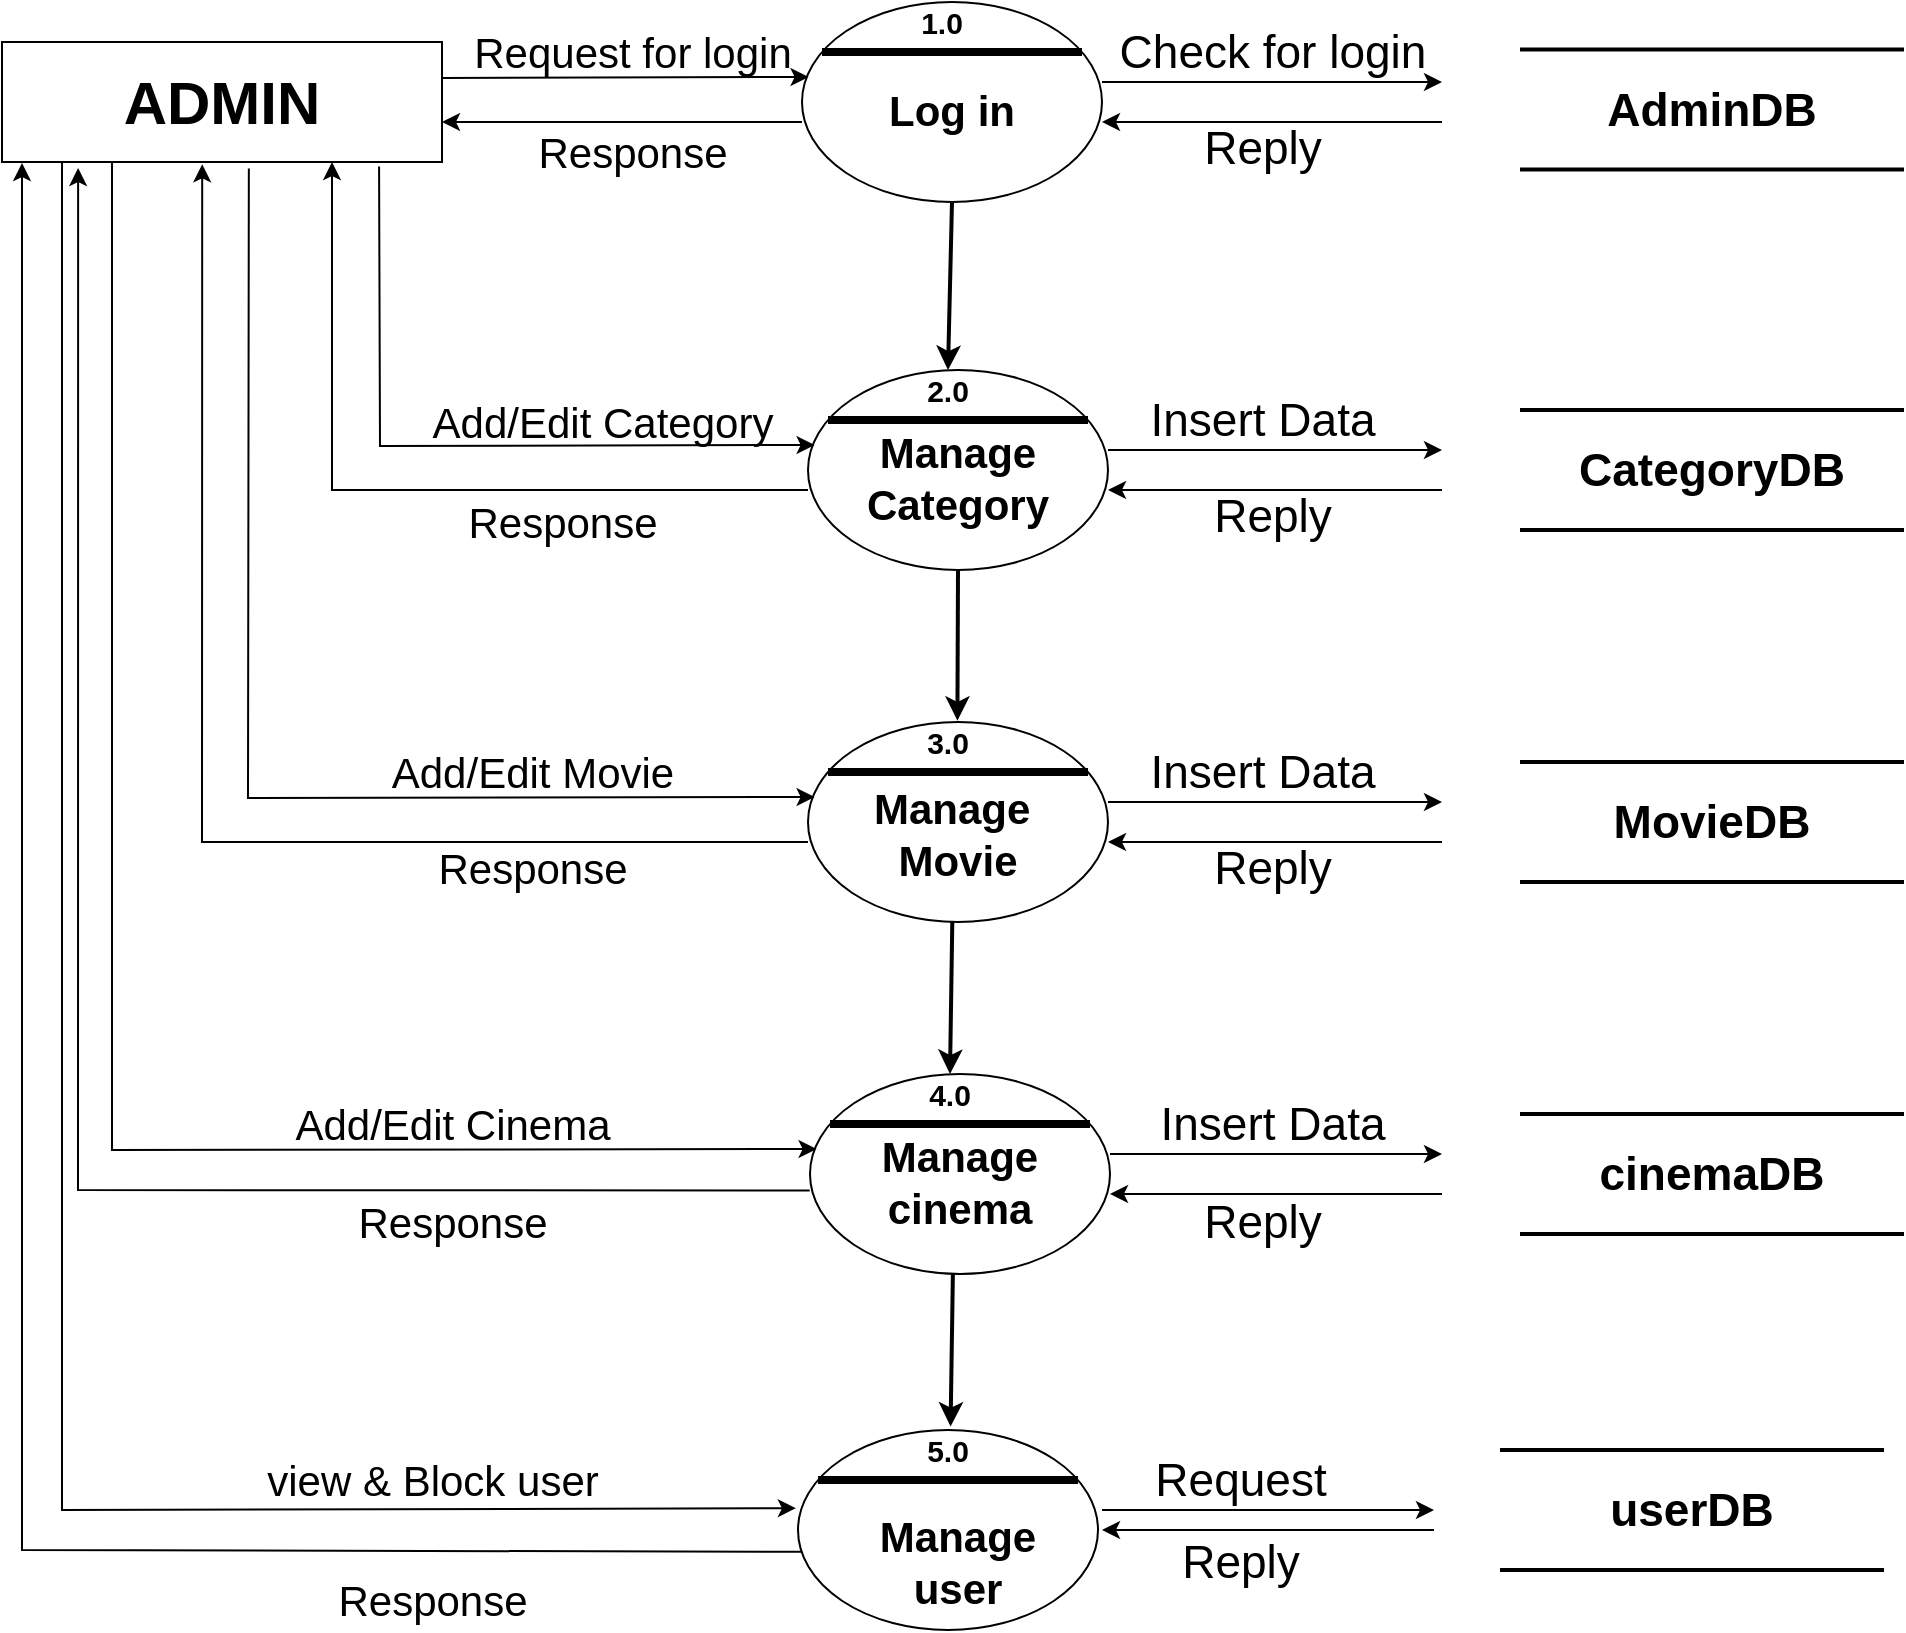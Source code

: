 <mxfile version="16.5.3" type="google"><diagram name="Page-1" id="8ce9d11a-91a2-4d17-14d8-a56ed91bf033"><mxGraphModel dx="1730" dy="815" grid="1" gridSize="10" guides="1" tooltips="1" connect="1" arrows="1" fold="1" page="1" pageScale="1" pageWidth="1100" pageHeight="850" background="none" math="0" shadow="0"><root><mxCell id="0"/><mxCell id="1" parent="0"/><mxCell id="7LS0j4JChtvnkPmOGhUi-42" value="" style="ellipse;whiteSpace=wrap;html=1;" parent="1" vertex="1"><mxGeometry x="480" y="86" width="150" height="100" as="geometry"/></mxCell><mxCell id="7LS0j4JChtvnkPmOGhUi-43" value="Log in" style="text;html=1;strokeColor=none;fillColor=none;align=center;verticalAlign=middle;whiteSpace=wrap;rounded=0;fontSize=21;fontStyle=1" parent="1" vertex="1"><mxGeometry x="490" y="106" width="130" height="67.5" as="geometry"/></mxCell><mxCell id="7LS0j4JChtvnkPmOGhUi-44" value="" style="line;strokeWidth=4;html=1;perimeter=backbonePerimeter;points=[];outlineConnect=0;fontSize=21;" parent="1" vertex="1"><mxGeometry x="490" y="106" width="130" height="10" as="geometry"/></mxCell><mxCell id="7LS0j4JChtvnkPmOGhUi-45" value="1.0" style="text;html=1;strokeColor=none;fillColor=none;align=center;verticalAlign=middle;whiteSpace=wrap;rounded=0;fontSize=15;fontStyle=1" parent="1" vertex="1"><mxGeometry x="525" y="86" width="50" height="20" as="geometry"/></mxCell><mxCell id="7LS0j4JChtvnkPmOGhUi-46" value="" style="endArrow=classic;html=1;rounded=0;fontSize=15;entryX=0.022;entryY=0.375;entryDx=0;entryDy=0;entryPerimeter=0;" parent="1" target="7LS0j4JChtvnkPmOGhUi-42" edge="1"><mxGeometry width="50" height="50" relative="1" as="geometry"><mxPoint x="300" y="124" as="sourcePoint"/><mxPoint x="470" y="116" as="targetPoint"/></mxGeometry></mxCell><mxCell id="7LS0j4JChtvnkPmOGhUi-47" value="" style="endArrow=classic;html=1;rounded=0;fontSize=15;" parent="1" edge="1"><mxGeometry width="50" height="50" relative="1" as="geometry"><mxPoint x="800" y="146" as="sourcePoint"/><mxPoint x="630" y="146.0" as="targetPoint"/></mxGeometry></mxCell><mxCell id="7LS0j4JChtvnkPmOGhUi-48" value="" style="endArrow=classic;html=1;rounded=0;fontSize=15;" parent="1" edge="1"><mxGeometry width="50" height="50" relative="1" as="geometry"><mxPoint x="630" y="126" as="sourcePoint"/><mxPoint x="800" y="126" as="targetPoint"/></mxGeometry></mxCell><mxCell id="7LS0j4JChtvnkPmOGhUi-49" value="" style="endArrow=classic;html=1;rounded=0;fontSize=15;" parent="1" edge="1"><mxGeometry width="50" height="50" relative="1" as="geometry"><mxPoint x="480" y="146.0" as="sourcePoint"/><mxPoint x="300" y="146" as="targetPoint"/></mxGeometry></mxCell><mxCell id="7LS0j4JChtvnkPmOGhUi-97" value="" style="ellipse;whiteSpace=wrap;html=1;" parent="1" vertex="1"><mxGeometry x="483" y="270" width="150" height="100" as="geometry"/></mxCell><mxCell id="7LS0j4JChtvnkPmOGhUi-98" value="Manage Category" style="text;html=1;strokeColor=none;fillColor=none;align=center;verticalAlign=middle;whiteSpace=wrap;rounded=0;fontSize=21;fontStyle=1" parent="1" vertex="1"><mxGeometry x="493" y="290" width="130" height="67.5" as="geometry"/></mxCell><mxCell id="7LS0j4JChtvnkPmOGhUi-99" value="" style="line;strokeWidth=4;html=1;perimeter=backbonePerimeter;points=[];outlineConnect=0;fontSize=21;" parent="1" vertex="1"><mxGeometry x="493" y="290" width="130" height="10" as="geometry"/></mxCell><mxCell id="7LS0j4JChtvnkPmOGhUi-100" value="2.0" style="text;html=1;strokeColor=none;fillColor=none;align=center;verticalAlign=middle;whiteSpace=wrap;rounded=0;fontSize=15;fontStyle=1" parent="1" vertex="1"><mxGeometry x="528" y="270" width="50" height="20" as="geometry"/></mxCell><mxCell id="7LS0j4JChtvnkPmOGhUi-101" value="" style="endArrow=classic;html=1;rounded=0;fontSize=15;entryX=0.022;entryY=0.375;entryDx=0;entryDy=0;entryPerimeter=0;exitX=0.857;exitY=1.037;exitDx=0;exitDy=0;exitPerimeter=0;" parent="1" source="7LS0j4JChtvnkPmOGhUi-121" target="7LS0j4JChtvnkPmOGhUi-97" edge="1"><mxGeometry width="50" height="50" relative="1" as="geometry"><mxPoint x="300" y="166" as="sourcePoint"/><mxPoint x="473" y="300" as="targetPoint"/><Array as="points"><mxPoint x="269" y="308"/></Array></mxGeometry></mxCell><mxCell id="7LS0j4JChtvnkPmOGhUi-102" value="" style="endArrow=classic;html=1;rounded=0;fontSize=15;" parent="1" edge="1"><mxGeometry width="50" height="50" relative="1" as="geometry"><mxPoint x="800" y="330" as="sourcePoint"/><mxPoint x="633" y="330.0" as="targetPoint"/></mxGeometry></mxCell><mxCell id="7LS0j4JChtvnkPmOGhUi-103" value="" style="endArrow=classic;html=1;rounded=0;fontSize=15;" parent="1" edge="1"><mxGeometry width="50" height="50" relative="1" as="geometry"><mxPoint x="633" y="310.0" as="sourcePoint"/><mxPoint x="800" y="310" as="targetPoint"/></mxGeometry></mxCell><mxCell id="7LS0j4JChtvnkPmOGhUi-104" value="" style="endArrow=classic;html=1;rounded=0;fontSize=15;entryX=0.75;entryY=1;entryDx=0;entryDy=0;" parent="1" target="7LS0j4JChtvnkPmOGhUi-121" edge="1"><mxGeometry width="50" height="50" relative="1" as="geometry"><mxPoint x="483" y="330.0" as="sourcePoint"/><mxPoint x="393" y="330.0" as="targetPoint"/><Array as="points"><mxPoint x="245" y="330"/></Array></mxGeometry></mxCell><mxCell id="7LS0j4JChtvnkPmOGhUi-105" value="" style="ellipse;whiteSpace=wrap;html=1;" parent="1" vertex="1"><mxGeometry x="483" y="446" width="150" height="100" as="geometry"/></mxCell><mxCell id="7LS0j4JChtvnkPmOGhUi-106" value="Manage&amp;nbsp;&lt;br&gt;Movie" style="text;html=1;strokeColor=none;fillColor=none;align=center;verticalAlign=middle;whiteSpace=wrap;rounded=0;fontSize=21;fontStyle=1" parent="1" vertex="1"><mxGeometry x="503" y="469.5" width="110" height="64" as="geometry"/></mxCell><mxCell id="7LS0j4JChtvnkPmOGhUi-107" value="" style="line;strokeWidth=4;html=1;perimeter=backbonePerimeter;points=[];outlineConnect=0;fontSize=21;" parent="1" vertex="1"><mxGeometry x="493" y="466" width="130" height="10" as="geometry"/></mxCell><mxCell id="7LS0j4JChtvnkPmOGhUi-108" value="3.0" style="text;html=1;strokeColor=none;fillColor=none;align=center;verticalAlign=middle;whiteSpace=wrap;rounded=0;fontSize=15;fontStyle=1" parent="1" vertex="1"><mxGeometry x="528" y="446" width="50" height="20" as="geometry"/></mxCell><mxCell id="7LS0j4JChtvnkPmOGhUi-109" value="" style="endArrow=classic;html=1;rounded=0;fontSize=15;entryX=0.022;entryY=0.375;entryDx=0;entryDy=0;entryPerimeter=0;exitX=0.561;exitY=1.054;exitDx=0;exitDy=0;exitPerimeter=0;" parent="1" source="7LS0j4JChtvnkPmOGhUi-121" target="7LS0j4JChtvnkPmOGhUi-105" edge="1"><mxGeometry width="50" height="50" relative="1" as="geometry"><mxPoint x="393" y="484" as="sourcePoint"/><mxPoint x="473" y="476" as="targetPoint"/><Array as="points"><mxPoint x="203" y="484"/></Array></mxGeometry></mxCell><mxCell id="7LS0j4JChtvnkPmOGhUi-110" value="" style="endArrow=classic;html=1;rounded=0;fontSize=15;" parent="1" edge="1"><mxGeometry width="50" height="50" relative="1" as="geometry"><mxPoint x="800" y="506" as="sourcePoint"/><mxPoint x="633" y="506.0" as="targetPoint"/></mxGeometry></mxCell><mxCell id="7LS0j4JChtvnkPmOGhUi-111" value="" style="endArrow=classic;html=1;rounded=0;fontSize=15;" parent="1" edge="1"><mxGeometry width="50" height="50" relative="1" as="geometry"><mxPoint x="633" y="486.0" as="sourcePoint"/><mxPoint x="800" y="486" as="targetPoint"/></mxGeometry></mxCell><mxCell id="7LS0j4JChtvnkPmOGhUi-112" value="" style="endArrow=classic;html=1;rounded=0;fontSize=15;entryX=0.455;entryY=1.019;entryDx=0;entryDy=0;entryPerimeter=0;" parent="1" target="7LS0j4JChtvnkPmOGhUi-121" edge="1"><mxGeometry width="50" height="50" relative="1" as="geometry"><mxPoint x="483" y="506.0" as="sourcePoint"/><mxPoint x="393" y="506.0" as="targetPoint"/><Array as="points"><mxPoint x="180" y="506"/></Array></mxGeometry></mxCell><mxCell id="7LS0j4JChtvnkPmOGhUi-113" value="" style="ellipse;whiteSpace=wrap;html=1;" parent="1" vertex="1"><mxGeometry x="484" y="622" width="150" height="100" as="geometry"/></mxCell><mxCell id="7LS0j4JChtvnkPmOGhUi-114" value="Manage cinema" style="text;html=1;strokeColor=none;fillColor=none;align=center;verticalAlign=middle;whiteSpace=wrap;rounded=0;fontSize=21;fontStyle=1" parent="1" vertex="1"><mxGeometry x="494" y="642" width="130" height="67.5" as="geometry"/></mxCell><mxCell id="7LS0j4JChtvnkPmOGhUi-115" value="" style="line;strokeWidth=4;html=1;perimeter=backbonePerimeter;points=[];outlineConnect=0;fontSize=21;" parent="1" vertex="1"><mxGeometry x="494" y="642" width="130" height="10" as="geometry"/></mxCell><mxCell id="7LS0j4JChtvnkPmOGhUi-116" value="4.0" style="text;html=1;strokeColor=none;fillColor=none;align=center;verticalAlign=middle;whiteSpace=wrap;rounded=0;fontSize=15;fontStyle=1" parent="1" vertex="1"><mxGeometry x="529" y="622" width="50" height="20" as="geometry"/></mxCell><mxCell id="7LS0j4JChtvnkPmOGhUi-117" value="" style="endArrow=classic;html=1;rounded=0;fontSize=15;entryX=0.022;entryY=0.375;entryDx=0;entryDy=0;entryPerimeter=0;exitX=0.25;exitY=1;exitDx=0;exitDy=0;" parent="1" source="7LS0j4JChtvnkPmOGhUi-121" target="7LS0j4JChtvnkPmOGhUi-113" edge="1"><mxGeometry width="50" height="50" relative="1" as="geometry"><mxPoint x="394" y="660" as="sourcePoint"/><mxPoint x="474" y="652" as="targetPoint"/><Array as="points"><mxPoint x="135" y="660"/></Array></mxGeometry></mxCell><mxCell id="7LS0j4JChtvnkPmOGhUi-118" value="" style="endArrow=classic;html=1;rounded=0;fontSize=15;" parent="1" edge="1"><mxGeometry width="50" height="50" relative="1" as="geometry"><mxPoint x="800" y="682" as="sourcePoint"/><mxPoint x="634" y="682.0" as="targetPoint"/></mxGeometry></mxCell><mxCell id="7LS0j4JChtvnkPmOGhUi-119" value="" style="endArrow=classic;html=1;rounded=0;fontSize=15;" parent="1" edge="1"><mxGeometry width="50" height="50" relative="1" as="geometry"><mxPoint x="634" y="662.0" as="sourcePoint"/><mxPoint x="800" y="662" as="targetPoint"/></mxGeometry></mxCell><mxCell id="7LS0j4JChtvnkPmOGhUi-120" value="" style="endArrow=classic;html=1;rounded=0;fontSize=15;entryX=0.173;entryY=1.05;entryDx=0;entryDy=0;entryPerimeter=0;exitX=-0.001;exitY=0.583;exitDx=0;exitDy=0;exitPerimeter=0;" parent="1" target="7LS0j4JChtvnkPmOGhUi-121" edge="1" source="7LS0j4JChtvnkPmOGhUi-113"><mxGeometry width="50" height="50" relative="1" as="geometry"><mxPoint x="484" y="682.0" as="sourcePoint"/><mxPoint x="90" y="170" as="targetPoint"/><Array as="points"><mxPoint x="118" y="680"/></Array></mxGeometry></mxCell><mxCell id="7LS0j4JChtvnkPmOGhUi-121" value="" style="rounded=0;whiteSpace=wrap;html=1;fontSize=12;" parent="1" vertex="1"><mxGeometry x="80" y="106" width="220" height="60" as="geometry"/></mxCell><mxCell id="7LS0j4JChtvnkPmOGhUi-122" value="ADMIN" style="text;html=1;strokeColor=none;fillColor=none;align=center;verticalAlign=middle;whiteSpace=wrap;rounded=0;fontSize=30;fontStyle=1" parent="1" vertex="1"><mxGeometry x="90" y="116" width="200" height="40" as="geometry"/></mxCell><mxCell id="7LS0j4JChtvnkPmOGhUi-124" value="&lt;font style=&quot;font-size: 23px;&quot;&gt;AdminDB&lt;/font&gt;" style="shape=partialRectangle;whiteSpace=wrap;html=1;left=0;right=0;fillColor=none;fontSize=23;fontStyle=1;verticalAlign=middle;horizontal=1;spacing=2;labelBorderColor=none;strokeWidth=2;" parent="1" vertex="1"><mxGeometry x="840" y="109.75" width="190" height="60" as="geometry"/></mxCell><mxCell id="7LS0j4JChtvnkPmOGhUi-125" value="CategoryDB" style="shape=partialRectangle;whiteSpace=wrap;html=1;left=0;right=0;fillColor=none;fontSize=23;fontStyle=1;verticalAlign=middle;horizontal=1;spacing=2;labelBorderColor=none;strokeWidth=2;" parent="1" vertex="1"><mxGeometry x="840" y="290" width="190" height="60" as="geometry"/></mxCell><mxCell id="7LS0j4JChtvnkPmOGhUi-126" value="MovieDB" style="shape=partialRectangle;whiteSpace=wrap;html=1;left=0;right=0;fillColor=none;fontSize=23;fontStyle=1;verticalAlign=middle;horizontal=1;spacing=2;labelBorderColor=none;strokeWidth=2;" parent="1" vertex="1"><mxGeometry x="840" y="466" width="190" height="60" as="geometry"/></mxCell><mxCell id="7LS0j4JChtvnkPmOGhUi-127" value="cinemaDB" style="shape=partialRectangle;whiteSpace=wrap;html=1;left=0;right=0;fillColor=none;fontSize=23;fontStyle=1;verticalAlign=middle;horizontal=1;spacing=2;labelBorderColor=none;strokeWidth=2;" parent="1" vertex="1"><mxGeometry x="840" y="642" width="190" height="60" as="geometry"/></mxCell><mxCell id="7LS0j4JChtvnkPmOGhUi-132" value="Check for login" style="text;html=1;align=center;verticalAlign=middle;resizable=0;points=[];autosize=1;strokeColor=none;fillColor=none;fontSize=23;" parent="1" vertex="1"><mxGeometry x="630" y="96" width="170" height="30" as="geometry"/></mxCell><mxCell id="7LS0j4JChtvnkPmOGhUi-134" value="Reply" style="text;html=1;align=center;verticalAlign=middle;resizable=0;points=[];autosize=1;strokeColor=none;fillColor=none;fontSize=23;" parent="1" vertex="1"><mxGeometry x="675" y="143.5" width="70" height="30" as="geometry"/></mxCell><mxCell id="7LS0j4JChtvnkPmOGhUi-135" value="Insert Data" style="text;html=1;align=center;verticalAlign=middle;resizable=0;points=[];autosize=1;strokeColor=none;fillColor=none;fontSize=23;" parent="1" vertex="1"><mxGeometry x="645" y="280" width="130" height="30" as="geometry"/></mxCell><mxCell id="7LS0j4JChtvnkPmOGhUi-136" value="Reply" style="text;html=1;align=center;verticalAlign=middle;resizable=0;points=[];autosize=1;strokeColor=none;fillColor=none;fontSize=23;" parent="1" vertex="1"><mxGeometry x="680" y="327.5" width="70" height="30" as="geometry"/></mxCell><mxCell id="7LS0j4JChtvnkPmOGhUi-139" value="Insert Data" style="text;html=1;align=center;verticalAlign=middle;resizable=0;points=[];autosize=1;strokeColor=none;fillColor=none;fontSize=23;" parent="1" vertex="1"><mxGeometry x="645" y="456" width="130" height="30" as="geometry"/></mxCell><mxCell id="7LS0j4JChtvnkPmOGhUi-140" value="Reply" style="text;html=1;align=center;verticalAlign=middle;resizable=0;points=[];autosize=1;strokeColor=none;fillColor=none;fontSize=23;" parent="1" vertex="1"><mxGeometry x="680" y="503.5" width="70" height="30" as="geometry"/></mxCell><mxCell id="7LS0j4JChtvnkPmOGhUi-141" value="Insert Data" style="text;html=1;align=center;verticalAlign=middle;resizable=0;points=[];autosize=1;strokeColor=none;fillColor=none;fontSize=23;" parent="1" vertex="1"><mxGeometry x="650" y="632" width="130" height="30" as="geometry"/></mxCell><mxCell id="7LS0j4JChtvnkPmOGhUi-142" value="Reply" style="text;html=1;align=center;verticalAlign=middle;resizable=0;points=[];autosize=1;strokeColor=none;fillColor=none;fontSize=23;" parent="1" vertex="1"><mxGeometry x="675" y="681" width="70" height="30" as="geometry"/></mxCell><mxCell id="7LS0j4JChtvnkPmOGhUi-143" value="Request for login" style="text;html=1;align=center;verticalAlign=middle;resizable=0;points=[];autosize=1;strokeColor=none;fillColor=none;fontSize=21;" parent="1" vertex="1"><mxGeometry x="310" y="96" width="170" height="30" as="geometry"/></mxCell><mxCell id="7LS0j4JChtvnkPmOGhUi-144" value="Response" style="text;html=1;align=center;verticalAlign=middle;resizable=0;points=[];autosize=1;strokeColor=none;fillColor=none;fontSize=21;" parent="1" vertex="1"><mxGeometry x="340" y="146" width="110" height="30" as="geometry"/></mxCell><mxCell id="7LS0j4JChtvnkPmOGhUi-147" value="Add/Edit Category" style="text;html=1;align=center;verticalAlign=middle;resizable=0;points=[];autosize=1;strokeColor=none;fillColor=none;fontSize=21;" parent="1" vertex="1"><mxGeometry x="285" y="281" width="190" height="30" as="geometry"/></mxCell><mxCell id="7LS0j4JChtvnkPmOGhUi-148" value="Response" style="text;html=1;align=center;verticalAlign=middle;resizable=0;points=[];autosize=1;strokeColor=none;fillColor=none;fontSize=21;" parent="1" vertex="1"><mxGeometry x="305" y="331" width="110" height="30" as="geometry"/></mxCell><mxCell id="7LS0j4JChtvnkPmOGhUi-149" value="Add/Edit Movie" style="text;html=1;align=center;verticalAlign=middle;resizable=0;points=[];autosize=1;strokeColor=none;fillColor=none;fontSize=21;" parent="1" vertex="1"><mxGeometry x="265" y="456" width="160" height="30" as="geometry"/></mxCell><mxCell id="7LS0j4JChtvnkPmOGhUi-150" value="Response" style="text;html=1;align=center;verticalAlign=middle;resizable=0;points=[];autosize=1;strokeColor=none;fillColor=none;fontSize=21;" parent="1" vertex="1"><mxGeometry x="290" y="503.5" width="110" height="30" as="geometry"/></mxCell><mxCell id="7LS0j4JChtvnkPmOGhUi-151" value="Add/Edit Cinema" style="text;html=1;align=center;verticalAlign=middle;resizable=0;points=[];autosize=1;strokeColor=none;fillColor=none;fontSize=21;" parent="1" vertex="1"><mxGeometry x="220" y="632" width="170" height="30" as="geometry"/></mxCell><mxCell id="7LS0j4JChtvnkPmOGhUi-152" value="Response" style="text;html=1;align=center;verticalAlign=middle;resizable=0;points=[];autosize=1;strokeColor=none;fillColor=none;fontSize=21;" parent="1" vertex="1"><mxGeometry x="250" y="681" width="110" height="30" as="geometry"/></mxCell><mxCell id="PsRP6glq9-kzLaCpCllH-1" value="" style="endArrow=classic;html=1;rounded=0;strokeWidth=2;entryX=0.5;entryY=0;entryDx=0;entryDy=0;exitX=0.5;exitY=1;exitDx=0;exitDy=0;" parent="1" source="7LS0j4JChtvnkPmOGhUi-42" target="7LS0j4JChtvnkPmOGhUi-100" edge="1"><mxGeometry width="50" height="50" relative="1" as="geometry"><mxPoint x="553" y="190" as="sourcePoint"/><mxPoint x="840" y="450" as="targetPoint"/></mxGeometry></mxCell><mxCell id="PsRP6glq9-kzLaCpCllH-2" value="" style="endArrow=classic;html=1;rounded=0;strokeWidth=2;exitX=0.5;exitY=1;exitDx=0;exitDy=0;entryX=0.594;entryY=-0.033;entryDx=0;entryDy=0;entryPerimeter=0;" parent="1" source="7LS0j4JChtvnkPmOGhUi-97" target="7LS0j4JChtvnkPmOGhUi-108" edge="1"><mxGeometry width="50" height="50" relative="1" as="geometry"><mxPoint x="690" y="450" as="sourcePoint"/><mxPoint x="558" y="440" as="targetPoint"/></mxGeometry></mxCell><mxCell id="PsRP6glq9-kzLaCpCllH-3" value="" style="endArrow=classic;html=1;rounded=0;strokeWidth=2;exitX=0.481;exitY=0.997;exitDx=0;exitDy=0;exitPerimeter=0;entryX=0.5;entryY=0;entryDx=0;entryDy=0;" parent="1" source="7LS0j4JChtvnkPmOGhUi-105" target="7LS0j4JChtvnkPmOGhUi-116" edge="1"><mxGeometry width="50" height="50" relative="1" as="geometry"><mxPoint x="620" y="580" as="sourcePoint"/><mxPoint x="555" y="620" as="targetPoint"/></mxGeometry></mxCell><mxCell id="iePQIj9AsEuRvchZcTYw-1" value="" style="endArrow=classic;html=1;rounded=0;fontSize=15;exitX=0.016;exitY=0.609;exitDx=0;exitDy=0;exitPerimeter=0;" edge="1" parent="1" source="iePQIj9AsEuRvchZcTYw-2"><mxGeometry width="50" height="50" relative="1" as="geometry"><mxPoint x="450" y="836.5" as="sourcePoint"/><mxPoint x="90" y="166.5" as="targetPoint"/><Array as="points"><mxPoint x="90" y="860"/></Array></mxGeometry></mxCell><mxCell id="iePQIj9AsEuRvchZcTYw-2" value="" style="ellipse;whiteSpace=wrap;html=1;" vertex="1" parent="1"><mxGeometry x="478" y="800" width="150" height="100" as="geometry"/></mxCell><mxCell id="iePQIj9AsEuRvchZcTYw-3" value="" style="endArrow=classic;html=1;rounded=0;strokeWidth=2;exitX=0.481;exitY=0.997;exitDx=0;exitDy=0;exitPerimeter=0;entryX=0.5;entryY=0;entryDx=0;entryDy=0;" edge="1" parent="1"><mxGeometry width="50" height="50" relative="1" as="geometry"><mxPoint x="555.44" y="722" as="sourcePoint"/><mxPoint x="554.29" y="798.3" as="targetPoint"/></mxGeometry></mxCell><mxCell id="iePQIj9AsEuRvchZcTYw-5" value="5.0" style="text;html=1;strokeColor=none;fillColor=none;align=center;verticalAlign=middle;whiteSpace=wrap;rounded=0;fontSize=15;fontStyle=1" vertex="1" parent="1"><mxGeometry x="528" y="800" width="50" height="20" as="geometry"/></mxCell><mxCell id="iePQIj9AsEuRvchZcTYw-6" value="Manage user" style="text;html=1;strokeColor=none;fillColor=none;align=center;verticalAlign=middle;whiteSpace=wrap;rounded=0;fontSize=21;fontStyle=1" vertex="1" parent="1"><mxGeometry x="493" y="832.5" width="130" height="67.5" as="geometry"/></mxCell><mxCell id="iePQIj9AsEuRvchZcTYw-7" value="" style="line;strokeWidth=4;html=1;perimeter=backbonePerimeter;points=[];outlineConnect=0;fontSize=21;" vertex="1" parent="1"><mxGeometry x="488" y="820" width="130" height="10" as="geometry"/></mxCell><mxCell id="iePQIj9AsEuRvchZcTYw-8" value="" style="endArrow=classic;html=1;rounded=0;fontSize=15;exitX=0.25;exitY=1;exitDx=0;exitDy=0;entryX=-0.007;entryY=0.391;entryDx=0;entryDy=0;entryPerimeter=0;" edge="1" parent="1" target="iePQIj9AsEuRvchZcTYw-2"><mxGeometry width="50" height="50" relative="1" as="geometry"><mxPoint x="110" y="166" as="sourcePoint"/><mxPoint x="470" y="840" as="targetPoint"/><Array as="points"><mxPoint x="110" y="840"/></Array></mxGeometry></mxCell><mxCell id="iePQIj9AsEuRvchZcTYw-9" value="view &amp;amp; Block user" style="text;html=1;align=center;verticalAlign=middle;resizable=0;points=[];autosize=1;strokeColor=none;fillColor=none;fontSize=21;" vertex="1" parent="1"><mxGeometry x="205" y="810" width="180" height="30" as="geometry"/></mxCell><mxCell id="iePQIj9AsEuRvchZcTYw-10" value="Response" style="text;html=1;align=center;verticalAlign=middle;resizable=0;points=[];autosize=1;strokeColor=none;fillColor=none;fontSize=21;" vertex="1" parent="1"><mxGeometry x="240" y="870" width="110" height="30" as="geometry"/></mxCell><mxCell id="iePQIj9AsEuRvchZcTYw-12" value="Request" style="text;html=1;align=center;verticalAlign=middle;resizable=0;points=[];autosize=1;strokeColor=none;fillColor=none;fontSize=23;" vertex="1" parent="1"><mxGeometry x="649" y="810" width="100" height="30" as="geometry"/></mxCell><mxCell id="iePQIj9AsEuRvchZcTYw-13" value="" style="endArrow=classic;html=1;rounded=0;fontSize=15;" edge="1" parent="1"><mxGeometry width="50" height="50" relative="1" as="geometry"><mxPoint x="630" y="840" as="sourcePoint"/><mxPoint x="796" y="840" as="targetPoint"/></mxGeometry></mxCell><mxCell id="iePQIj9AsEuRvchZcTYw-14" value="" style="endArrow=classic;html=1;rounded=0;fontSize=15;" edge="1" parent="1"><mxGeometry width="50" height="50" relative="1" as="geometry"><mxPoint x="796" y="850" as="sourcePoint"/><mxPoint x="630" y="850" as="targetPoint"/></mxGeometry></mxCell><mxCell id="iePQIj9AsEuRvchZcTYw-17" value="Reply" style="text;html=1;align=center;verticalAlign=middle;resizable=0;points=[];autosize=1;strokeColor=none;fillColor=none;fontSize=23;" vertex="1" parent="1"><mxGeometry x="664" y="851.25" width="70" height="30" as="geometry"/></mxCell><mxCell id="iePQIj9AsEuRvchZcTYw-18" value="userDB" style="shape=partialRectangle;whiteSpace=wrap;html=1;left=0;right=0;fillColor=none;fontSize=23;fontStyle=1;verticalAlign=middle;horizontal=1;spacing=2;labelBorderColor=none;strokeWidth=2;" vertex="1" parent="1"><mxGeometry x="830" y="810" width="190" height="60" as="geometry"/></mxCell></root></mxGraphModel></diagram></mxfile>